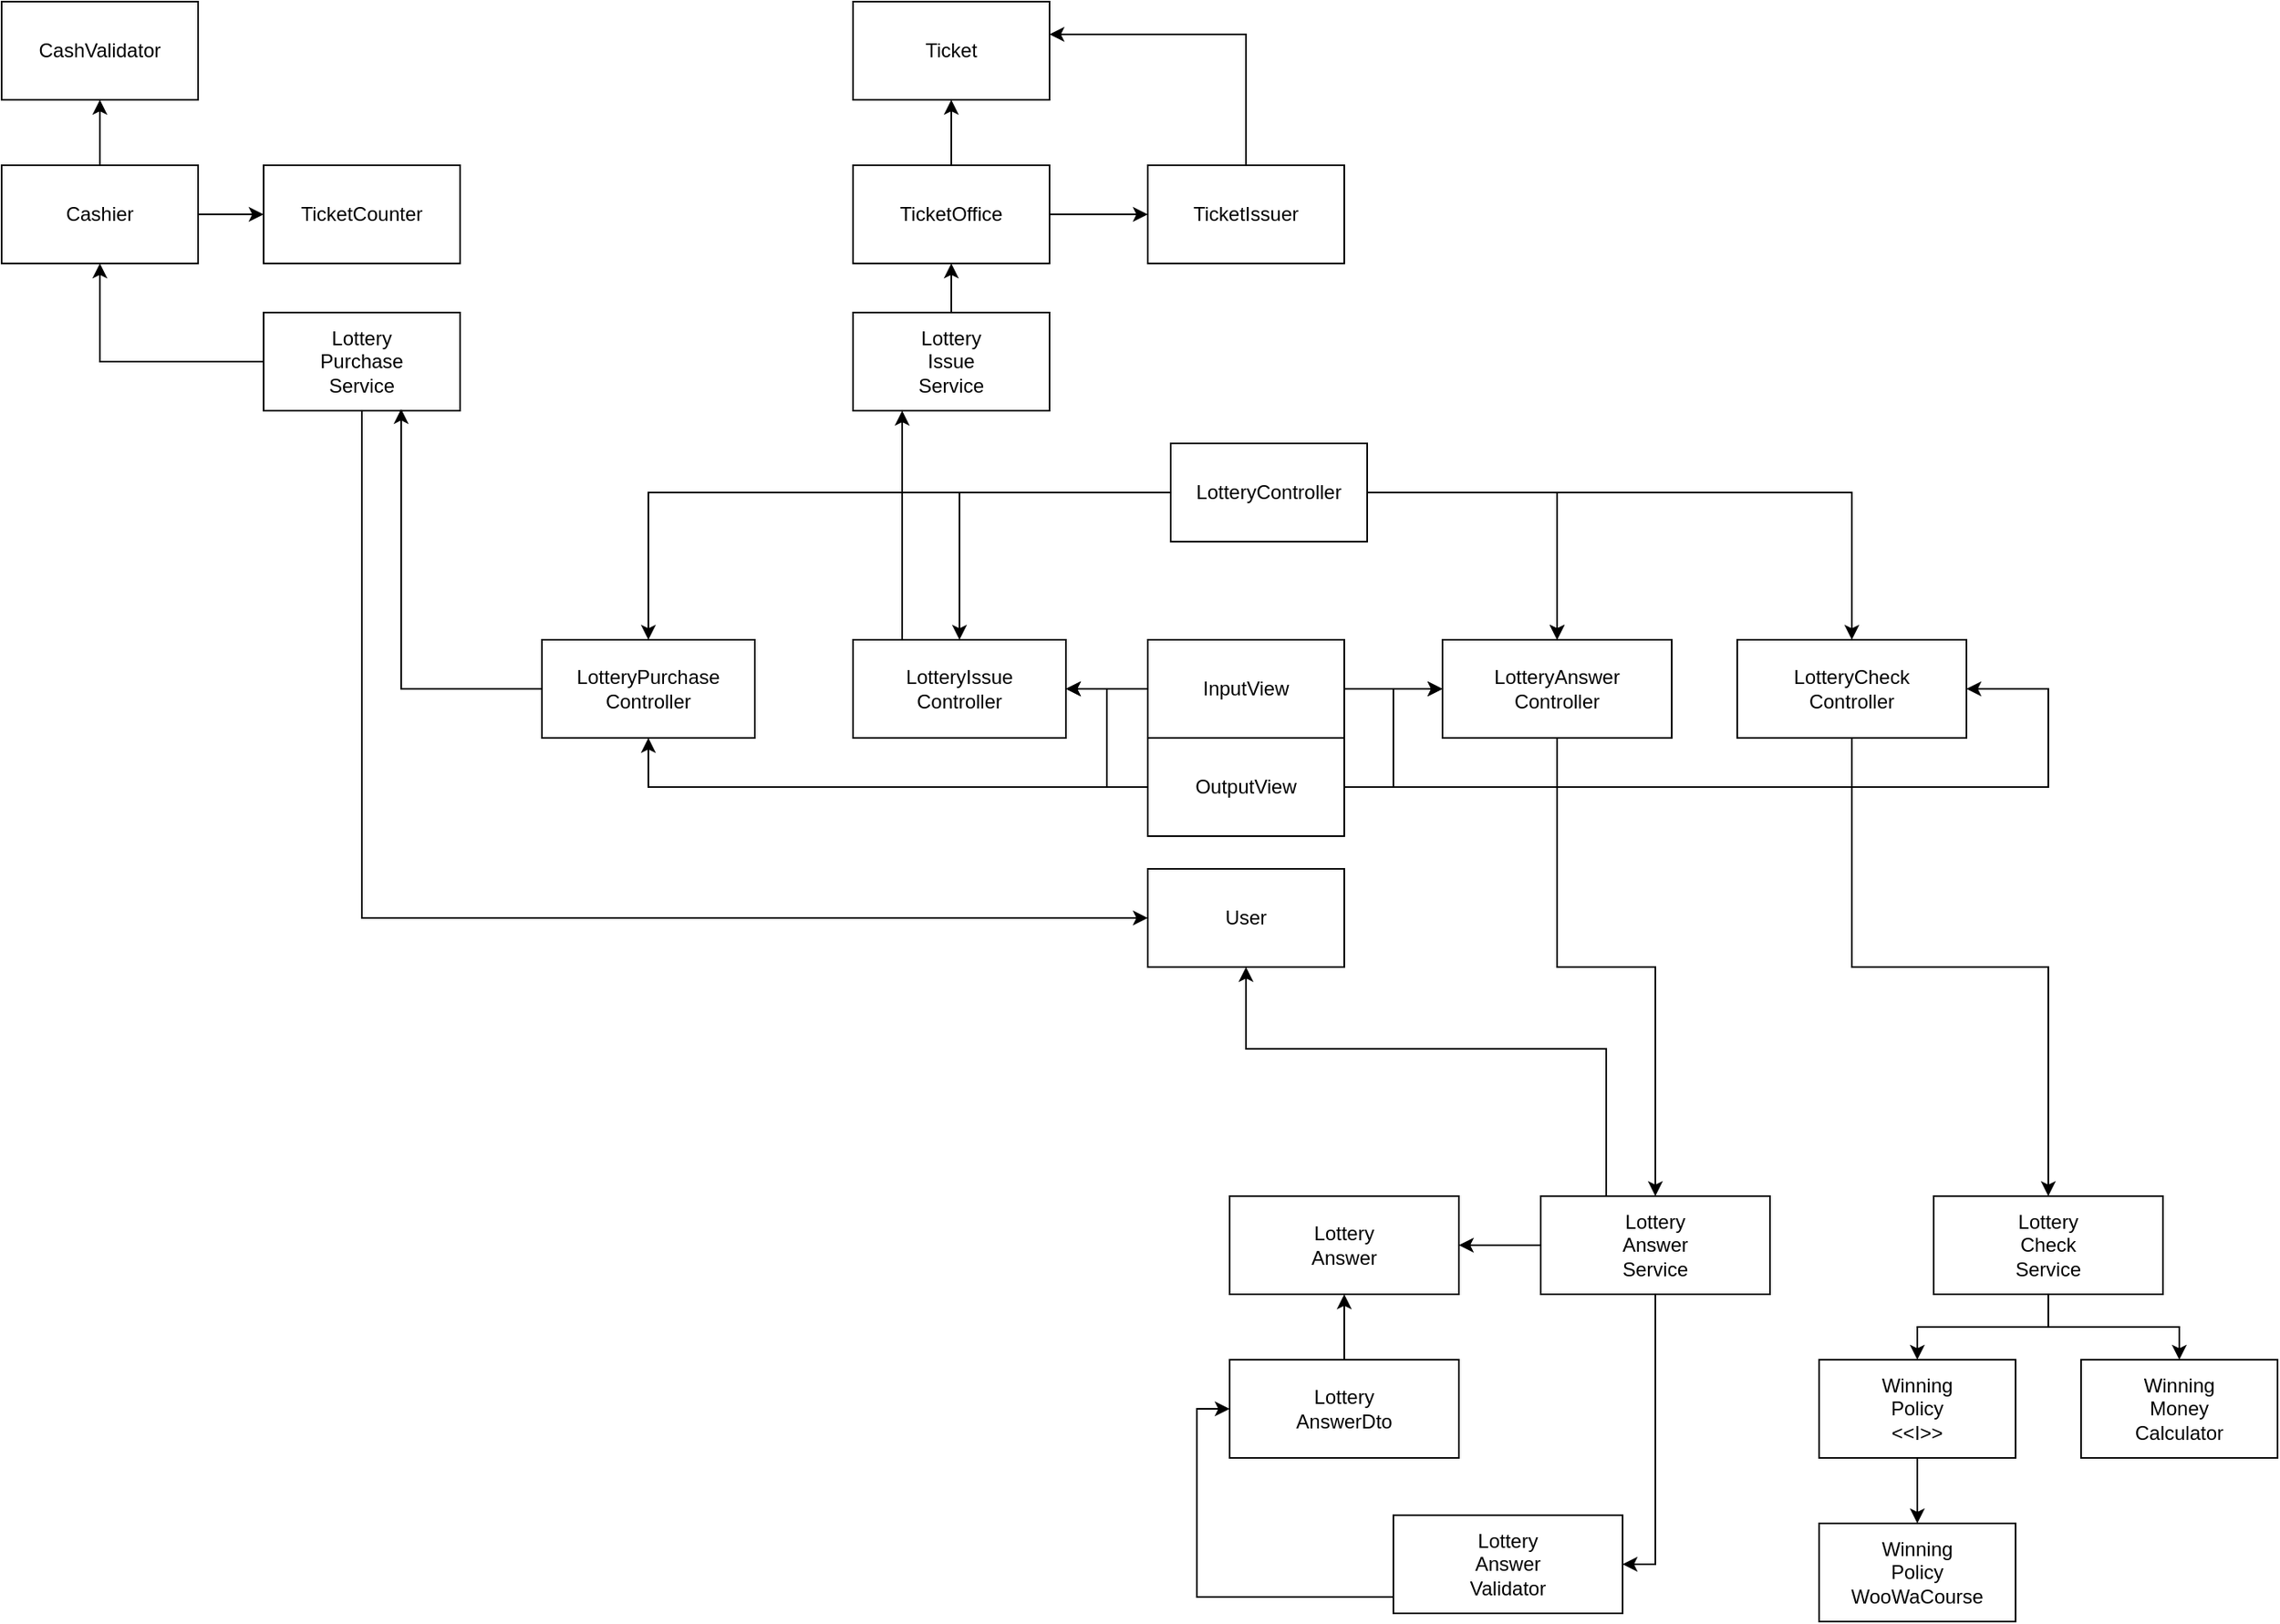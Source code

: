 <mxfile version="22.0.8" type="github">
  <diagram id="C5RBs43oDa-KdzZeNtuy" name="Page-1">
    <mxGraphModel dx="2920" dy="2117" grid="1" gridSize="10" guides="1" tooltips="1" connect="1" arrows="1" fold="1" page="1" pageScale="1" pageWidth="827" pageHeight="1169" math="0" shadow="0">
      <root>
        <mxCell id="WIyWlLk6GJQsqaUBKTNV-0" />
        <mxCell id="WIyWlLk6GJQsqaUBKTNV-1" parent="WIyWlLk6GJQsqaUBKTNV-0" />
        <mxCell id="KO2VrwFwqGaNlMHXGD8G-8" style="edgeStyle=orthogonalEdgeStyle;rounded=0;orthogonalLoop=1;jettySize=auto;html=1;" edge="1" parent="WIyWlLk6GJQsqaUBKTNV-1" source="KO2VrwFwqGaNlMHXGD8G-0" target="KO2VrwFwqGaNlMHXGD8G-3">
          <mxGeometry relative="1" as="geometry" />
        </mxCell>
        <mxCell id="KO2VrwFwqGaNlMHXGD8G-52" style="edgeStyle=orthogonalEdgeStyle;rounded=0;orthogonalLoop=1;jettySize=auto;html=1;" edge="1" parent="WIyWlLk6GJQsqaUBKTNV-1" source="KO2VrwFwqGaNlMHXGD8G-1" target="KO2VrwFwqGaNlMHXGD8G-46">
          <mxGeometry relative="1" as="geometry">
            <mxPoint x="340" y="120" as="sourcePoint" />
            <mxPoint x="35" y="130" as="targetPoint" />
            <Array as="points">
              <mxPoint x="400" y="120" />
              <mxPoint x="35" y="120" />
            </Array>
          </mxGeometry>
        </mxCell>
        <mxCell id="KO2VrwFwqGaNlMHXGD8G-53" style="edgeStyle=orthogonalEdgeStyle;rounded=0;orthogonalLoop=1;jettySize=auto;html=1;" edge="1" parent="WIyWlLk6GJQsqaUBKTNV-1" source="KO2VrwFwqGaNlMHXGD8G-0" target="KO2VrwFwqGaNlMHXGD8G-44">
          <mxGeometry relative="1" as="geometry" />
        </mxCell>
        <mxCell id="KO2VrwFwqGaNlMHXGD8G-55" style="edgeStyle=orthogonalEdgeStyle;rounded=0;orthogonalLoop=1;jettySize=auto;html=1;" edge="1" parent="WIyWlLk6GJQsqaUBKTNV-1" source="KO2VrwFwqGaNlMHXGD8G-0" target="KO2VrwFwqGaNlMHXGD8G-4">
          <mxGeometry relative="1" as="geometry">
            <Array as="points">
              <mxPoint x="890" y="120" />
            </Array>
          </mxGeometry>
        </mxCell>
        <mxCell id="KO2VrwFwqGaNlMHXGD8G-0" value="InputView" style="rounded=0;whiteSpace=wrap;html=1;" vertex="1" parent="WIyWlLk6GJQsqaUBKTNV-1">
          <mxGeometry x="340" y="30" width="120" height="60" as="geometry" />
        </mxCell>
        <mxCell id="KO2VrwFwqGaNlMHXGD8G-7" style="edgeStyle=orthogonalEdgeStyle;rounded=0;orthogonalLoop=1;jettySize=auto;html=1;exitX=0;exitY=0.5;exitDx=0;exitDy=0;" edge="1" parent="WIyWlLk6GJQsqaUBKTNV-1" source="KO2VrwFwqGaNlMHXGD8G-1" target="KO2VrwFwqGaNlMHXGD8G-3">
          <mxGeometry relative="1" as="geometry" />
        </mxCell>
        <mxCell id="KO2VrwFwqGaNlMHXGD8G-54" style="edgeStyle=orthogonalEdgeStyle;rounded=0;orthogonalLoop=1;jettySize=auto;html=1;" edge="1" parent="WIyWlLk6GJQsqaUBKTNV-1" source="KO2VrwFwqGaNlMHXGD8G-1" target="KO2VrwFwqGaNlMHXGD8G-44">
          <mxGeometry relative="1" as="geometry" />
        </mxCell>
        <mxCell id="KO2VrwFwqGaNlMHXGD8G-1" value="OutputView" style="rounded=0;whiteSpace=wrap;html=1;" vertex="1" parent="WIyWlLk6GJQsqaUBKTNV-1">
          <mxGeometry x="340" y="90" width="120" height="60" as="geometry" />
        </mxCell>
        <mxCell id="KO2VrwFwqGaNlMHXGD8G-47" style="edgeStyle=orthogonalEdgeStyle;rounded=0;orthogonalLoop=1;jettySize=auto;html=1;" edge="1" parent="WIyWlLk6GJQsqaUBKTNV-1" source="KO2VrwFwqGaNlMHXGD8G-2" target="KO2VrwFwqGaNlMHXGD8G-46">
          <mxGeometry relative="1" as="geometry" />
        </mxCell>
        <mxCell id="KO2VrwFwqGaNlMHXGD8G-48" style="edgeStyle=orthogonalEdgeStyle;rounded=0;orthogonalLoop=1;jettySize=auto;html=1;" edge="1" parent="WIyWlLk6GJQsqaUBKTNV-1" source="KO2VrwFwqGaNlMHXGD8G-2" target="KO2VrwFwqGaNlMHXGD8G-3">
          <mxGeometry relative="1" as="geometry" />
        </mxCell>
        <mxCell id="KO2VrwFwqGaNlMHXGD8G-49" style="edgeStyle=orthogonalEdgeStyle;rounded=0;orthogonalLoop=1;jettySize=auto;html=1;" edge="1" parent="WIyWlLk6GJQsqaUBKTNV-1" source="KO2VrwFwqGaNlMHXGD8G-2" target="KO2VrwFwqGaNlMHXGD8G-44">
          <mxGeometry relative="1" as="geometry" />
        </mxCell>
        <mxCell id="KO2VrwFwqGaNlMHXGD8G-60" style="edgeStyle=orthogonalEdgeStyle;rounded=0;orthogonalLoop=1;jettySize=auto;html=1;entryX=0.5;entryY=0;entryDx=0;entryDy=0;" edge="1" parent="WIyWlLk6GJQsqaUBKTNV-1" source="KO2VrwFwqGaNlMHXGD8G-2" target="KO2VrwFwqGaNlMHXGD8G-4">
          <mxGeometry relative="1" as="geometry" />
        </mxCell>
        <mxCell id="KO2VrwFwqGaNlMHXGD8G-2" value="LotteryController" style="rounded=0;whiteSpace=wrap;html=1;" vertex="1" parent="WIyWlLk6GJQsqaUBKTNV-1">
          <mxGeometry x="354" y="-90" width="120" height="60" as="geometry" />
        </mxCell>
        <mxCell id="KO2VrwFwqGaNlMHXGD8G-62" style="edgeStyle=orthogonalEdgeStyle;rounded=0;orthogonalLoop=1;jettySize=auto;html=1;" edge="1" parent="WIyWlLk6GJQsqaUBKTNV-1">
          <mxGeometry relative="1" as="geometry">
            <mxPoint x="190" y="30" as="sourcePoint" />
            <mxPoint x="190" y="-110" as="targetPoint" />
            <Array as="points">
              <mxPoint x="190" y="-70" />
              <mxPoint x="190" y="-70" />
            </Array>
          </mxGeometry>
        </mxCell>
        <mxCell id="KO2VrwFwqGaNlMHXGD8G-3" value="LotteryIssue&lt;br&gt;Controller" style="rounded=0;whiteSpace=wrap;html=1;" vertex="1" parent="WIyWlLk6GJQsqaUBKTNV-1">
          <mxGeometry x="160" y="30" width="130" height="60" as="geometry" />
        </mxCell>
        <mxCell id="KO2VrwFwqGaNlMHXGD8G-32" style="edgeStyle=orthogonalEdgeStyle;rounded=0;orthogonalLoop=1;jettySize=auto;html=1;entryX=0.5;entryY=0;entryDx=0;entryDy=0;" edge="1" parent="WIyWlLk6GJQsqaUBKTNV-1" source="KO2VrwFwqGaNlMHXGD8G-4" target="KO2VrwFwqGaNlMHXGD8G-11">
          <mxGeometry relative="1" as="geometry" />
        </mxCell>
        <mxCell id="KO2VrwFwqGaNlMHXGD8G-4" value="LotteryCheck&lt;br&gt;Controller" style="rounded=0;whiteSpace=wrap;html=1;" vertex="1" parent="WIyWlLk6GJQsqaUBKTNV-1">
          <mxGeometry x="700" y="30" width="140" height="60" as="geometry" />
        </mxCell>
        <mxCell id="KO2VrwFwqGaNlMHXGD8G-24" style="edgeStyle=orthogonalEdgeStyle;rounded=0;orthogonalLoop=1;jettySize=auto;html=1;" edge="1" parent="WIyWlLk6GJQsqaUBKTNV-1" source="KO2VrwFwqGaNlMHXGD8G-11" target="KO2VrwFwqGaNlMHXGD8G-16">
          <mxGeometry relative="1" as="geometry" />
        </mxCell>
        <mxCell id="KO2VrwFwqGaNlMHXGD8G-11" value="Lottery&lt;br&gt;Check&lt;br&gt;Service" style="rounded=0;whiteSpace=wrap;html=1;" vertex="1" parent="WIyWlLk6GJQsqaUBKTNV-1">
          <mxGeometry x="820" y="370" width="140" height="60" as="geometry" />
        </mxCell>
        <mxCell id="KO2VrwFwqGaNlMHXGD8G-22" style="edgeStyle=orthogonalEdgeStyle;rounded=0;orthogonalLoop=1;jettySize=auto;html=1;entryX=1;entryY=0.5;entryDx=0;entryDy=0;" edge="1" parent="WIyWlLk6GJQsqaUBKTNV-1" source="KO2VrwFwqGaNlMHXGD8G-12" target="KO2VrwFwqGaNlMHXGD8G-15">
          <mxGeometry relative="1" as="geometry" />
        </mxCell>
        <mxCell id="KO2VrwFwqGaNlMHXGD8G-27" style="edgeStyle=orthogonalEdgeStyle;rounded=0;orthogonalLoop=1;jettySize=auto;html=1;entryX=1;entryY=0.5;entryDx=0;entryDy=0;" edge="1" parent="WIyWlLk6GJQsqaUBKTNV-1" source="KO2VrwFwqGaNlMHXGD8G-12" target="KO2VrwFwqGaNlMHXGD8G-26">
          <mxGeometry relative="1" as="geometry" />
        </mxCell>
        <mxCell id="KO2VrwFwqGaNlMHXGD8G-61" style="edgeStyle=orthogonalEdgeStyle;rounded=0;orthogonalLoop=1;jettySize=auto;html=1;entryX=0.5;entryY=1;entryDx=0;entryDy=0;" edge="1" parent="WIyWlLk6GJQsqaUBKTNV-1" source="KO2VrwFwqGaNlMHXGD8G-12" target="KO2VrwFwqGaNlMHXGD8G-19">
          <mxGeometry relative="1" as="geometry">
            <Array as="points">
              <mxPoint x="620" y="280" />
              <mxPoint x="400" y="280" />
            </Array>
          </mxGeometry>
        </mxCell>
        <mxCell id="KO2VrwFwqGaNlMHXGD8G-12" value="Lottery&lt;br&gt;Answer&lt;br&gt;Service" style="rounded=0;whiteSpace=wrap;html=1;" vertex="1" parent="WIyWlLk6GJQsqaUBKTNV-1">
          <mxGeometry x="580" y="370" width="140" height="60" as="geometry" />
        </mxCell>
        <mxCell id="KO2VrwFwqGaNlMHXGD8G-29" style="edgeStyle=orthogonalEdgeStyle;rounded=0;orthogonalLoop=1;jettySize=auto;html=1;" edge="1" parent="WIyWlLk6GJQsqaUBKTNV-1" source="KO2VrwFwqGaNlMHXGD8G-14" target="KO2VrwFwqGaNlMHXGD8G-26">
          <mxGeometry relative="1" as="geometry" />
        </mxCell>
        <mxCell id="KO2VrwFwqGaNlMHXGD8G-14" value="Lottery&lt;br&gt;AnswerDto" style="rounded=0;whiteSpace=wrap;html=1;" vertex="1" parent="WIyWlLk6GJQsqaUBKTNV-1">
          <mxGeometry x="390" y="470" width="140" height="60" as="geometry" />
        </mxCell>
        <mxCell id="KO2VrwFwqGaNlMHXGD8G-28" style="edgeStyle=orthogonalEdgeStyle;rounded=0;orthogonalLoop=1;jettySize=auto;html=1;" edge="1" parent="WIyWlLk6GJQsqaUBKTNV-1" source="KO2VrwFwqGaNlMHXGD8G-15" target="KO2VrwFwqGaNlMHXGD8G-14">
          <mxGeometry relative="1" as="geometry">
            <Array as="points">
              <mxPoint x="370" y="615" />
              <mxPoint x="370" y="500" />
            </Array>
          </mxGeometry>
        </mxCell>
        <mxCell id="KO2VrwFwqGaNlMHXGD8G-15" value="Lottery&lt;br&gt;Answer&lt;br&gt;Validator" style="rounded=0;whiteSpace=wrap;html=1;" vertex="1" parent="WIyWlLk6GJQsqaUBKTNV-1">
          <mxGeometry x="490" y="565" width="140" height="60" as="geometry" />
        </mxCell>
        <mxCell id="KO2VrwFwqGaNlMHXGD8G-16" value="Winning&lt;br&gt;Money&lt;br&gt;Calculator" style="rounded=0;whiteSpace=wrap;html=1;" vertex="1" parent="WIyWlLk6GJQsqaUBKTNV-1">
          <mxGeometry x="910" y="470" width="120" height="60" as="geometry" />
        </mxCell>
        <mxCell id="KO2VrwFwqGaNlMHXGD8G-25" style="edgeStyle=orthogonalEdgeStyle;rounded=0;orthogonalLoop=1;jettySize=auto;html=1;" edge="1" parent="WIyWlLk6GJQsqaUBKTNV-1" source="KO2VrwFwqGaNlMHXGD8G-17" target="KO2VrwFwqGaNlMHXGD8G-18">
          <mxGeometry relative="1" as="geometry" />
        </mxCell>
        <mxCell id="KO2VrwFwqGaNlMHXGD8G-17" value="Winning&lt;br&gt;Policy&lt;br&gt;&amp;lt;&amp;lt;I&amp;gt;&amp;gt;" style="rounded=0;whiteSpace=wrap;html=1;" vertex="1" parent="WIyWlLk6GJQsqaUBKTNV-1">
          <mxGeometry x="750" y="470" width="120" height="60" as="geometry" />
        </mxCell>
        <mxCell id="KO2VrwFwqGaNlMHXGD8G-18" value="Winning&lt;br&gt;Policy&lt;br&gt;WooWaCourse" style="rounded=0;whiteSpace=wrap;html=1;" vertex="1" parent="WIyWlLk6GJQsqaUBKTNV-1">
          <mxGeometry x="750" y="570" width="120" height="60" as="geometry" />
        </mxCell>
        <mxCell id="KO2VrwFwqGaNlMHXGD8G-19" value="User" style="rounded=0;whiteSpace=wrap;html=1;" vertex="1" parent="WIyWlLk6GJQsqaUBKTNV-1">
          <mxGeometry x="340" y="170" width="120" height="60" as="geometry" />
        </mxCell>
        <mxCell id="KO2VrwFwqGaNlMHXGD8G-23" style="edgeStyle=orthogonalEdgeStyle;rounded=0;orthogonalLoop=1;jettySize=auto;html=1;" edge="1" parent="WIyWlLk6GJQsqaUBKTNV-1" source="KO2VrwFwqGaNlMHXGD8G-11" target="KO2VrwFwqGaNlMHXGD8G-17">
          <mxGeometry relative="1" as="geometry" />
        </mxCell>
        <mxCell id="KO2VrwFwqGaNlMHXGD8G-26" value="Lottery&lt;br&gt;Answer" style="rounded=0;whiteSpace=wrap;html=1;" vertex="1" parent="WIyWlLk6GJQsqaUBKTNV-1">
          <mxGeometry x="390" y="370" width="140" height="60" as="geometry" />
        </mxCell>
        <mxCell id="KO2VrwFwqGaNlMHXGD8G-36" style="edgeStyle=orthogonalEdgeStyle;rounded=0;orthogonalLoop=1;jettySize=auto;html=1;" edge="1" parent="WIyWlLk6GJQsqaUBKTNV-1" source="KO2VrwFwqGaNlMHXGD8G-30" target="KO2VrwFwqGaNlMHXGD8G-35">
          <mxGeometry relative="1" as="geometry" />
        </mxCell>
        <mxCell id="KO2VrwFwqGaNlMHXGD8G-38" style="edgeStyle=orthogonalEdgeStyle;rounded=0;orthogonalLoop=1;jettySize=auto;html=1;entryX=0;entryY=0.5;entryDx=0;entryDy=0;" edge="1" parent="WIyWlLk6GJQsqaUBKTNV-1" source="KO2VrwFwqGaNlMHXGD8G-30" target="KO2VrwFwqGaNlMHXGD8G-37">
          <mxGeometry relative="1" as="geometry" />
        </mxCell>
        <mxCell id="KO2VrwFwqGaNlMHXGD8G-30" value="TicketOffice" style="rounded=0;whiteSpace=wrap;html=1;" vertex="1" parent="WIyWlLk6GJQsqaUBKTNV-1">
          <mxGeometry x="160" y="-260" width="120" height="60" as="geometry" />
        </mxCell>
        <mxCell id="KO2VrwFwqGaNlMHXGD8G-43" style="edgeStyle=orthogonalEdgeStyle;rounded=0;orthogonalLoop=1;jettySize=auto;html=1;entryX=0;entryY=0.5;entryDx=0;entryDy=0;" edge="1" parent="WIyWlLk6GJQsqaUBKTNV-1" source="KO2VrwFwqGaNlMHXGD8G-33" target="KO2VrwFwqGaNlMHXGD8G-19">
          <mxGeometry relative="1" as="geometry">
            <Array as="points">
              <mxPoint x="-140" y="200" />
            </Array>
          </mxGeometry>
        </mxCell>
        <mxCell id="KO2VrwFwqGaNlMHXGD8G-67" style="edgeStyle=orthogonalEdgeStyle;rounded=0;orthogonalLoop=1;jettySize=auto;html=1;entryX=0.5;entryY=1;entryDx=0;entryDy=0;" edge="1" parent="WIyWlLk6GJQsqaUBKTNV-1" source="KO2VrwFwqGaNlMHXGD8G-33" target="KO2VrwFwqGaNlMHXGD8G-41">
          <mxGeometry relative="1" as="geometry" />
        </mxCell>
        <mxCell id="KO2VrwFwqGaNlMHXGD8G-33" value="Lottery&lt;br style=&quot;border-color: var(--border-color);&quot;&gt;Purchase&lt;br style=&quot;border-color: var(--border-color);&quot;&gt;Service" style="rounded=0;whiteSpace=wrap;html=1;" vertex="1" parent="WIyWlLk6GJQsqaUBKTNV-1">
          <mxGeometry x="-200" y="-170" width="120" height="60" as="geometry" />
        </mxCell>
        <mxCell id="KO2VrwFwqGaNlMHXGD8G-40" style="edgeStyle=orthogonalEdgeStyle;rounded=0;orthogonalLoop=1;jettySize=auto;html=1;" edge="1" parent="WIyWlLk6GJQsqaUBKTNV-1" source="KO2VrwFwqGaNlMHXGD8G-34" target="KO2VrwFwqGaNlMHXGD8G-30">
          <mxGeometry relative="1" as="geometry" />
        </mxCell>
        <mxCell id="KO2VrwFwqGaNlMHXGD8G-34" value="Lottery&lt;br&gt;Issue&lt;br&gt;Service" style="rounded=0;whiteSpace=wrap;html=1;" vertex="1" parent="WIyWlLk6GJQsqaUBKTNV-1">
          <mxGeometry x="160" y="-170" width="120" height="60" as="geometry" />
        </mxCell>
        <mxCell id="KO2VrwFwqGaNlMHXGD8G-35" value="Ticket" style="rounded=0;whiteSpace=wrap;html=1;" vertex="1" parent="WIyWlLk6GJQsqaUBKTNV-1">
          <mxGeometry x="160" y="-360" width="120" height="60" as="geometry" />
        </mxCell>
        <mxCell id="KO2VrwFwqGaNlMHXGD8G-39" style="edgeStyle=orthogonalEdgeStyle;rounded=0;orthogonalLoop=1;jettySize=auto;html=1;" edge="1" parent="WIyWlLk6GJQsqaUBKTNV-1" source="KO2VrwFwqGaNlMHXGD8G-37" target="KO2VrwFwqGaNlMHXGD8G-35">
          <mxGeometry relative="1" as="geometry">
            <mxPoint x="360" y="-100" as="targetPoint" />
            <Array as="points">
              <mxPoint x="400" y="-340" />
            </Array>
          </mxGeometry>
        </mxCell>
        <mxCell id="KO2VrwFwqGaNlMHXGD8G-37" value="TicketIssuer" style="rounded=0;whiteSpace=wrap;html=1;" vertex="1" parent="WIyWlLk6GJQsqaUBKTNV-1">
          <mxGeometry x="340" y="-260" width="120" height="60" as="geometry" />
        </mxCell>
        <mxCell id="KO2VrwFwqGaNlMHXGD8G-65" style="edgeStyle=orthogonalEdgeStyle;rounded=0;orthogonalLoop=1;jettySize=auto;html=1;" edge="1" parent="WIyWlLk6GJQsqaUBKTNV-1" source="KO2VrwFwqGaNlMHXGD8G-41" target="KO2VrwFwqGaNlMHXGD8G-42">
          <mxGeometry relative="1" as="geometry" />
        </mxCell>
        <mxCell id="KO2VrwFwqGaNlMHXGD8G-66" style="edgeStyle=orthogonalEdgeStyle;rounded=0;orthogonalLoop=1;jettySize=auto;html=1;" edge="1" parent="WIyWlLk6GJQsqaUBKTNV-1" source="KO2VrwFwqGaNlMHXGD8G-41" target="KO2VrwFwqGaNlMHXGD8G-64">
          <mxGeometry relative="1" as="geometry" />
        </mxCell>
        <mxCell id="KO2VrwFwqGaNlMHXGD8G-41" value="Cashier" style="rounded=0;whiteSpace=wrap;html=1;" vertex="1" parent="WIyWlLk6GJQsqaUBKTNV-1">
          <mxGeometry x="-360" y="-260" width="120" height="60" as="geometry" />
        </mxCell>
        <mxCell id="KO2VrwFwqGaNlMHXGD8G-42" value="TicketCounter" style="rounded=0;whiteSpace=wrap;html=1;" vertex="1" parent="WIyWlLk6GJQsqaUBKTNV-1">
          <mxGeometry x="-200" y="-260" width="120" height="60" as="geometry" />
        </mxCell>
        <mxCell id="KO2VrwFwqGaNlMHXGD8G-45" style="edgeStyle=orthogonalEdgeStyle;rounded=0;orthogonalLoop=1;jettySize=auto;html=1;entryX=0.5;entryY=0;entryDx=0;entryDy=0;" edge="1" parent="WIyWlLk6GJQsqaUBKTNV-1" source="KO2VrwFwqGaNlMHXGD8G-44" target="KO2VrwFwqGaNlMHXGD8G-12">
          <mxGeometry relative="1" as="geometry" />
        </mxCell>
        <mxCell id="KO2VrwFwqGaNlMHXGD8G-46" value="LotteryPurchase&lt;br&gt;Controller" style="rounded=0;whiteSpace=wrap;html=1;" vertex="1" parent="WIyWlLk6GJQsqaUBKTNV-1">
          <mxGeometry x="-30" y="30" width="130" height="60" as="geometry" />
        </mxCell>
        <mxCell id="KO2VrwFwqGaNlMHXGD8G-58" value="" style="edgeStyle=orthogonalEdgeStyle;rounded=0;orthogonalLoop=1;jettySize=auto;html=1;" edge="1" parent="WIyWlLk6GJQsqaUBKTNV-1" source="KO2VrwFwqGaNlMHXGD8G-2" target="KO2VrwFwqGaNlMHXGD8G-44">
          <mxGeometry relative="1" as="geometry">
            <mxPoint x="460" y="60" as="sourcePoint" />
            <mxPoint x="757" y="150" as="targetPoint" />
          </mxGeometry>
        </mxCell>
        <mxCell id="KO2VrwFwqGaNlMHXGD8G-44" value="LotteryAnswer&lt;br&gt;Controller" style="rounded=0;whiteSpace=wrap;html=1;" vertex="1" parent="WIyWlLk6GJQsqaUBKTNV-1">
          <mxGeometry x="520" y="30" width="140" height="60" as="geometry" />
        </mxCell>
        <mxCell id="KO2VrwFwqGaNlMHXGD8G-63" style="edgeStyle=orthogonalEdgeStyle;rounded=0;orthogonalLoop=1;jettySize=auto;html=1;entryX=0.7;entryY=0.983;entryDx=0;entryDy=0;entryPerimeter=0;" edge="1" parent="WIyWlLk6GJQsqaUBKTNV-1" source="KO2VrwFwqGaNlMHXGD8G-46" target="KO2VrwFwqGaNlMHXGD8G-33">
          <mxGeometry relative="1" as="geometry">
            <Array as="points">
              <mxPoint x="-116" y="60" />
            </Array>
          </mxGeometry>
        </mxCell>
        <mxCell id="KO2VrwFwqGaNlMHXGD8G-64" value="CashValidator" style="rounded=0;whiteSpace=wrap;html=1;" vertex="1" parent="WIyWlLk6GJQsqaUBKTNV-1">
          <mxGeometry x="-360" y="-360" width="120" height="60" as="geometry" />
        </mxCell>
      </root>
    </mxGraphModel>
  </diagram>
</mxfile>
